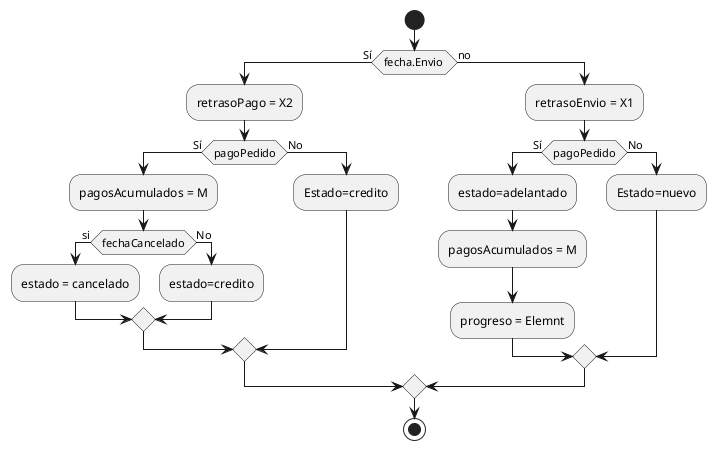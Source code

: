 @startuml Estado de pedidos

start

if (fecha.Envio ) then (Sí) 
    
    :retrasoPago = X2;
    if (pagoPedido) then (Sí)
        :pagosAcumulados = M;

        if(fechaCancelado) then (si)
            :estado = cancelado;
        else(No)
            :estado=credito;
        endif
    else (No)
        :Estado=credito;
    endif
else (no)
    :retrasoEnvio = X1;
    if (pagoPedido) then (Sí)
        :estado=adelantado; 
        :pagosAcumulados = M;
        :progreso = Elemnt;
    else (No)
        :Estado=nuevo;
        
    endif
endif
stop
@enduml